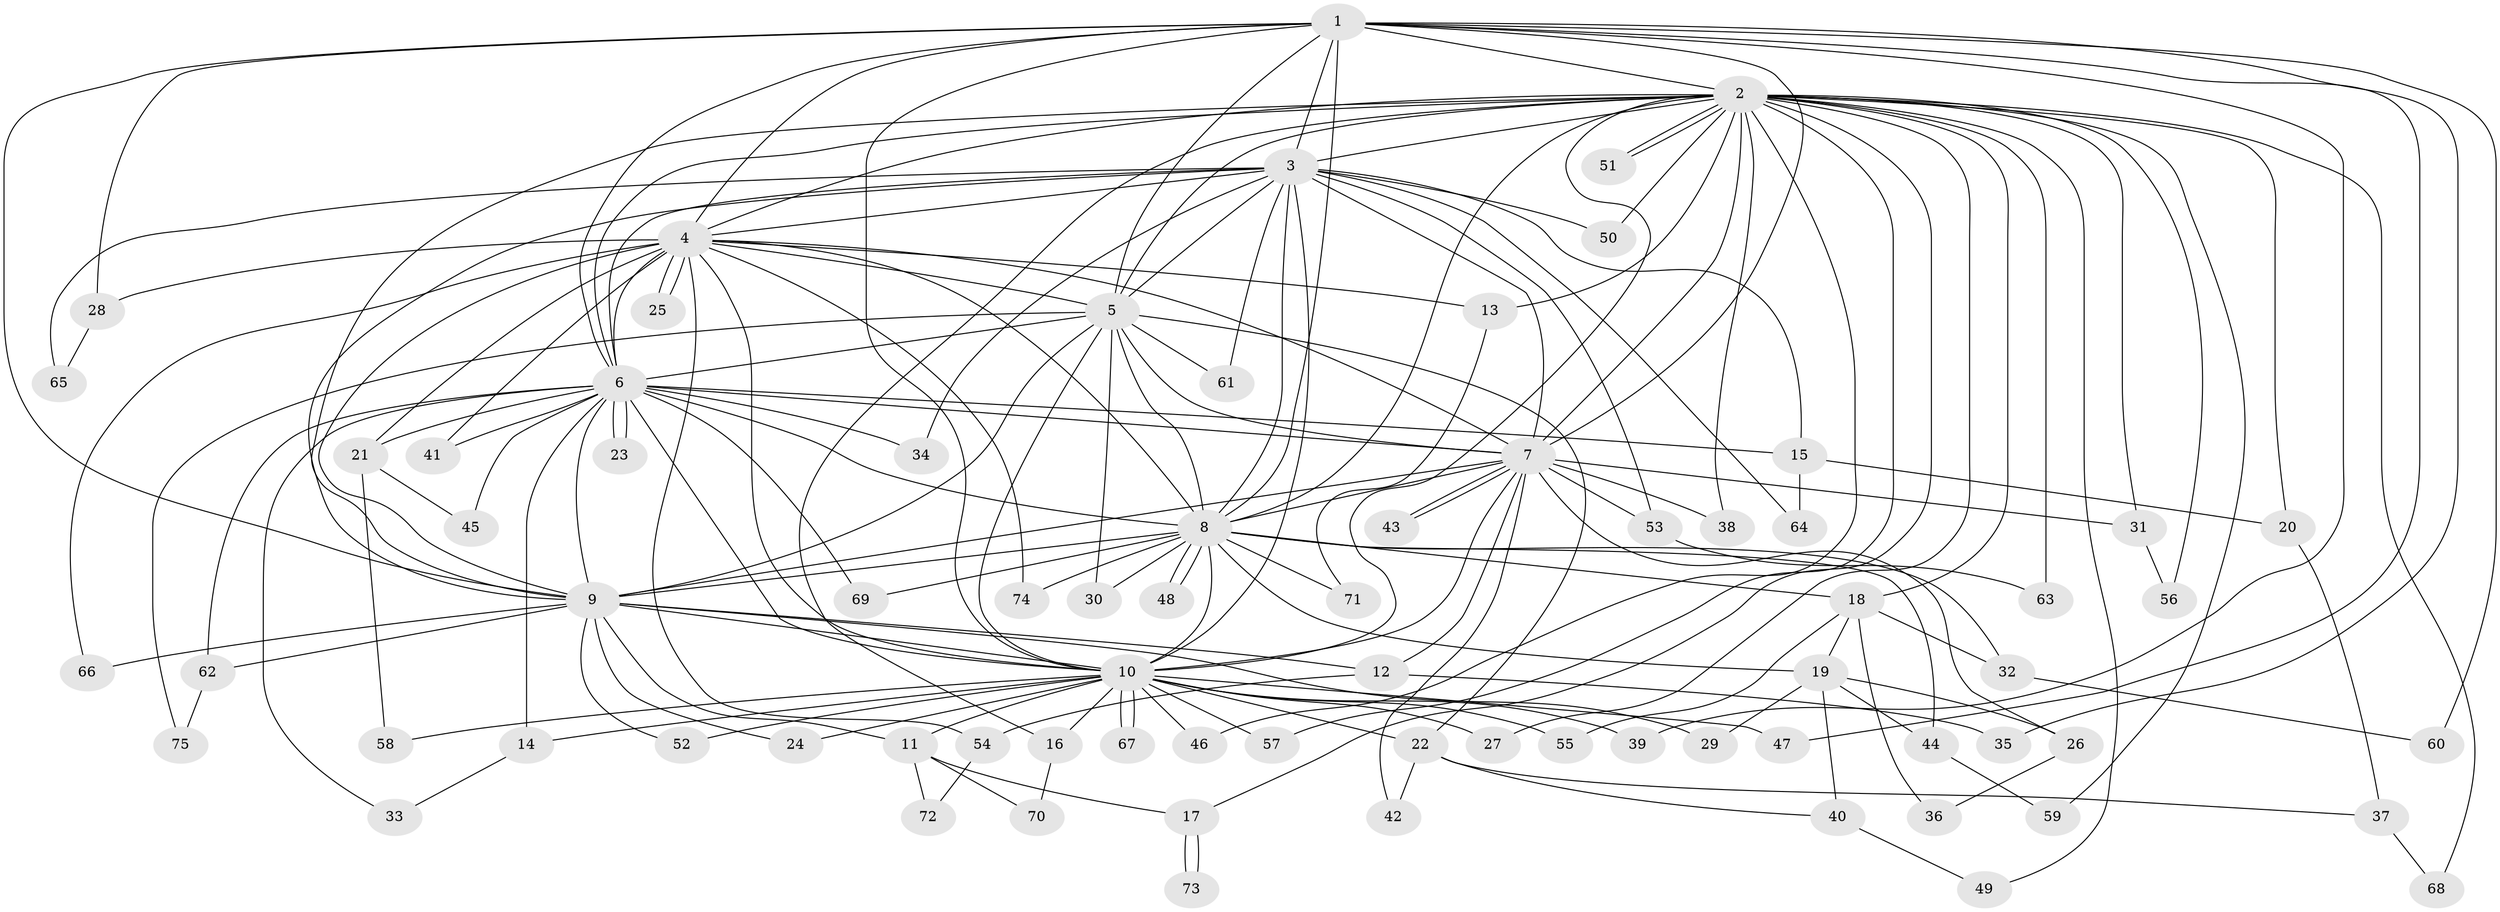 // coarse degree distribution, {20: 0.03636363636363636, 28: 0.01818181818181818, 12: 0.01818181818181818, 16: 0.01818181818181818, 10: 0.01818181818181818, 14: 0.01818181818181818, 15: 0.01818181818181818, 5: 0.03636363636363636, 3: 0.16363636363636364, 2: 0.509090909090909, 4: 0.05454545454545454, 8: 0.01818181818181818, 1: 0.07272727272727272}
// Generated by graph-tools (version 1.1) at 2025/51/02/27/25 19:51:41]
// undirected, 75 vertices, 175 edges
graph export_dot {
graph [start="1"]
  node [color=gray90,style=filled];
  1;
  2;
  3;
  4;
  5;
  6;
  7;
  8;
  9;
  10;
  11;
  12;
  13;
  14;
  15;
  16;
  17;
  18;
  19;
  20;
  21;
  22;
  23;
  24;
  25;
  26;
  27;
  28;
  29;
  30;
  31;
  32;
  33;
  34;
  35;
  36;
  37;
  38;
  39;
  40;
  41;
  42;
  43;
  44;
  45;
  46;
  47;
  48;
  49;
  50;
  51;
  52;
  53;
  54;
  55;
  56;
  57;
  58;
  59;
  60;
  61;
  62;
  63;
  64;
  65;
  66;
  67;
  68;
  69;
  70;
  71;
  72;
  73;
  74;
  75;
  1 -- 2;
  1 -- 3;
  1 -- 4;
  1 -- 5;
  1 -- 6;
  1 -- 7;
  1 -- 8;
  1 -- 9;
  1 -- 10;
  1 -- 28;
  1 -- 35;
  1 -- 39;
  1 -- 47;
  1 -- 60;
  2 -- 3;
  2 -- 4;
  2 -- 5;
  2 -- 6;
  2 -- 7;
  2 -- 8;
  2 -- 9;
  2 -- 10;
  2 -- 13;
  2 -- 16;
  2 -- 17;
  2 -- 18;
  2 -- 20;
  2 -- 27;
  2 -- 31;
  2 -- 38;
  2 -- 46;
  2 -- 49;
  2 -- 50;
  2 -- 51;
  2 -- 51;
  2 -- 56;
  2 -- 57;
  2 -- 59;
  2 -- 63;
  2 -- 68;
  3 -- 4;
  3 -- 5;
  3 -- 6;
  3 -- 7;
  3 -- 8;
  3 -- 9;
  3 -- 10;
  3 -- 15;
  3 -- 34;
  3 -- 50;
  3 -- 53;
  3 -- 61;
  3 -- 64;
  3 -- 65;
  4 -- 5;
  4 -- 6;
  4 -- 7;
  4 -- 8;
  4 -- 9;
  4 -- 10;
  4 -- 13;
  4 -- 21;
  4 -- 25;
  4 -- 25;
  4 -- 28;
  4 -- 41;
  4 -- 54;
  4 -- 66;
  4 -- 74;
  5 -- 6;
  5 -- 7;
  5 -- 8;
  5 -- 9;
  5 -- 10;
  5 -- 22;
  5 -- 30;
  5 -- 61;
  5 -- 75;
  6 -- 7;
  6 -- 8;
  6 -- 9;
  6 -- 10;
  6 -- 14;
  6 -- 15;
  6 -- 21;
  6 -- 23;
  6 -- 23;
  6 -- 33;
  6 -- 34;
  6 -- 41;
  6 -- 45;
  6 -- 62;
  6 -- 69;
  7 -- 8;
  7 -- 9;
  7 -- 10;
  7 -- 12;
  7 -- 26;
  7 -- 31;
  7 -- 38;
  7 -- 42;
  7 -- 43;
  7 -- 43;
  7 -- 53;
  8 -- 9;
  8 -- 10;
  8 -- 18;
  8 -- 19;
  8 -- 30;
  8 -- 32;
  8 -- 44;
  8 -- 48;
  8 -- 48;
  8 -- 69;
  8 -- 71;
  8 -- 74;
  9 -- 10;
  9 -- 11;
  9 -- 12;
  9 -- 24;
  9 -- 29;
  9 -- 52;
  9 -- 62;
  9 -- 66;
  10 -- 11;
  10 -- 14;
  10 -- 16;
  10 -- 22;
  10 -- 24;
  10 -- 27;
  10 -- 39;
  10 -- 46;
  10 -- 47;
  10 -- 52;
  10 -- 55;
  10 -- 57;
  10 -- 58;
  10 -- 67;
  10 -- 67;
  11 -- 17;
  11 -- 70;
  11 -- 72;
  12 -- 35;
  12 -- 54;
  13 -- 71;
  14 -- 33;
  15 -- 20;
  15 -- 64;
  16 -- 70;
  17 -- 73;
  17 -- 73;
  18 -- 19;
  18 -- 32;
  18 -- 36;
  18 -- 55;
  19 -- 26;
  19 -- 29;
  19 -- 40;
  19 -- 44;
  20 -- 37;
  21 -- 45;
  21 -- 58;
  22 -- 37;
  22 -- 40;
  22 -- 42;
  26 -- 36;
  28 -- 65;
  31 -- 56;
  32 -- 60;
  37 -- 68;
  40 -- 49;
  44 -- 59;
  53 -- 63;
  54 -- 72;
  62 -- 75;
}
